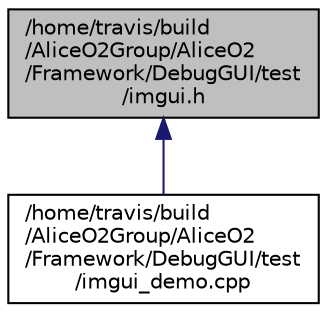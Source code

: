 digraph "/home/travis/build/AliceO2Group/AliceO2/Framework/DebugGUI/test/imgui.h"
{
 // INTERACTIVE_SVG=YES
  bgcolor="transparent";
  edge [fontname="Helvetica",fontsize="10",labelfontname="Helvetica",labelfontsize="10"];
  node [fontname="Helvetica",fontsize="10",shape=record];
  Node1 [label="/home/travis/build\l/AliceO2Group/AliceO2\l/Framework/DebugGUI/test\l/imgui.h",height=0.2,width=0.4,color="black", fillcolor="grey75", style="filled" fontcolor="black"];
  Node1 -> Node2 [dir="back",color="midnightblue",fontsize="10",style="solid",fontname="Helvetica"];
  Node2 [label="/home/travis/build\l/AliceO2Group/AliceO2\l/Framework/DebugGUI/test\l/imgui_demo.cpp",height=0.2,width=0.4,color="black",URL="$d5/d0a/imgui__demo_8cpp.html"];
}
